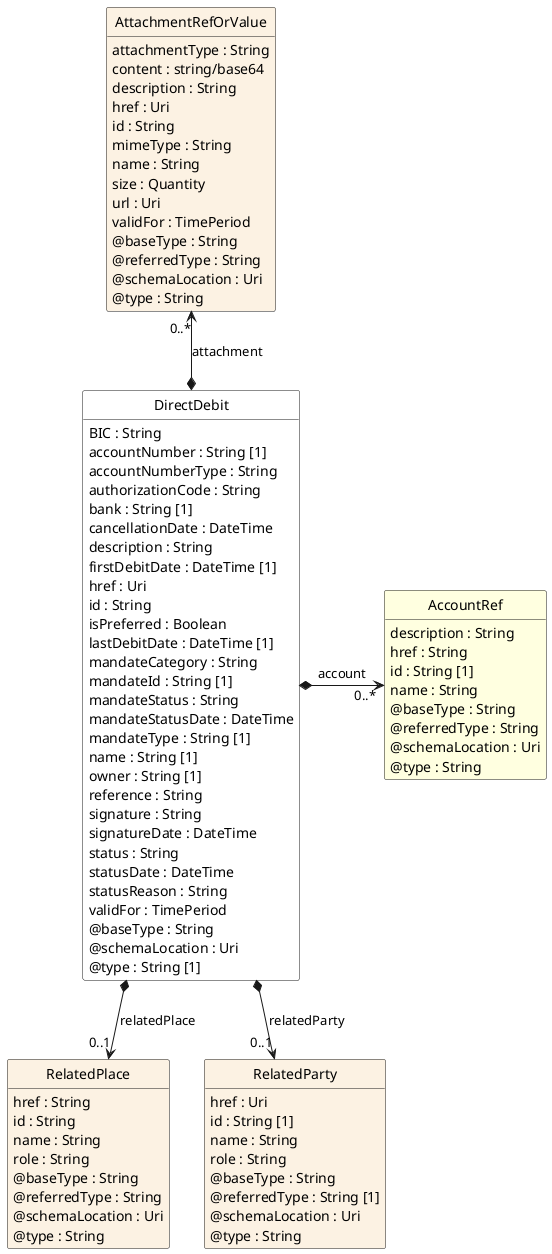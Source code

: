 @startuml
hide circle
hide methods
hide stereotype
show <<Enumeration>> stereotype
skinparam class {
   BackgroundColor<<Enumeration>> #E6F5F7
   BackgroundColor<<Ref>> #FFFFE0
   BackgroundColor<<Pivot>> #FFFFFFF
   BackgroundColor<<SimpleType>> #E2F0DA
   BackgroundColor #FCF2E3
}

class DirectDebit <<Pivot>> {
    BIC : String
    accountNumber : String [1]
    accountNumberType : String
    authorizationCode : String
    bank : String [1]
    cancellationDate : DateTime
    description : String
    firstDebitDate : DateTime [1]
    href : Uri
    id : String
    isPreferred : Boolean
    lastDebitDate : DateTime [1]
    mandateCategory : String
    mandateId : String [1]
    mandateStatus : String
    mandateStatusDate : DateTime
    mandateType : String [1]
    name : String [1]
    owner : String [1]
    reference : String
    signature : String
    signatureDate : DateTime
    status : String
    statusDate : DateTime
    statusReason : String
    validFor : TimePeriod
    @baseType : String
    @schemaLocation : Uri
    @type : String [1]
}

class RelatedPlace  {
    href : String
    id : String
    name : String
    role : String
    @baseType : String
    @referredType : String
    @schemaLocation : Uri
    @type : String
}

class AttachmentRefOrValue  {
    attachmentType : String
    content : string/base64
    description : String
    href : Uri
    id : String
    mimeType : String
    name : String
    size : Quantity
    url : Uri
    validFor : TimePeriod
    @baseType : String
    @referredType : String
    @schemaLocation : Uri
    @type : String
}

class RelatedParty  {
    href : Uri
    id : String [1]
    name : String
    role : String
    @baseType : String
    @referredType : String [1]
    @schemaLocation : Uri
    @type : String
}

class AccountRef  <<Ref>> {
    description : String
    href : String
    id : String [1]
    name : String
    @baseType : String
    @referredType : String
    @schemaLocation : Uri
    @type : String
}

DirectDebit *-right-> "0..*" AccountRef : account

AttachmentRefOrValue "0..*" <--* DirectDebit : attachment

DirectDebit *-->  "0..1" RelatedParty : relatedParty

DirectDebit *-->  "0..1" RelatedPlace : relatedPlace

@enduml